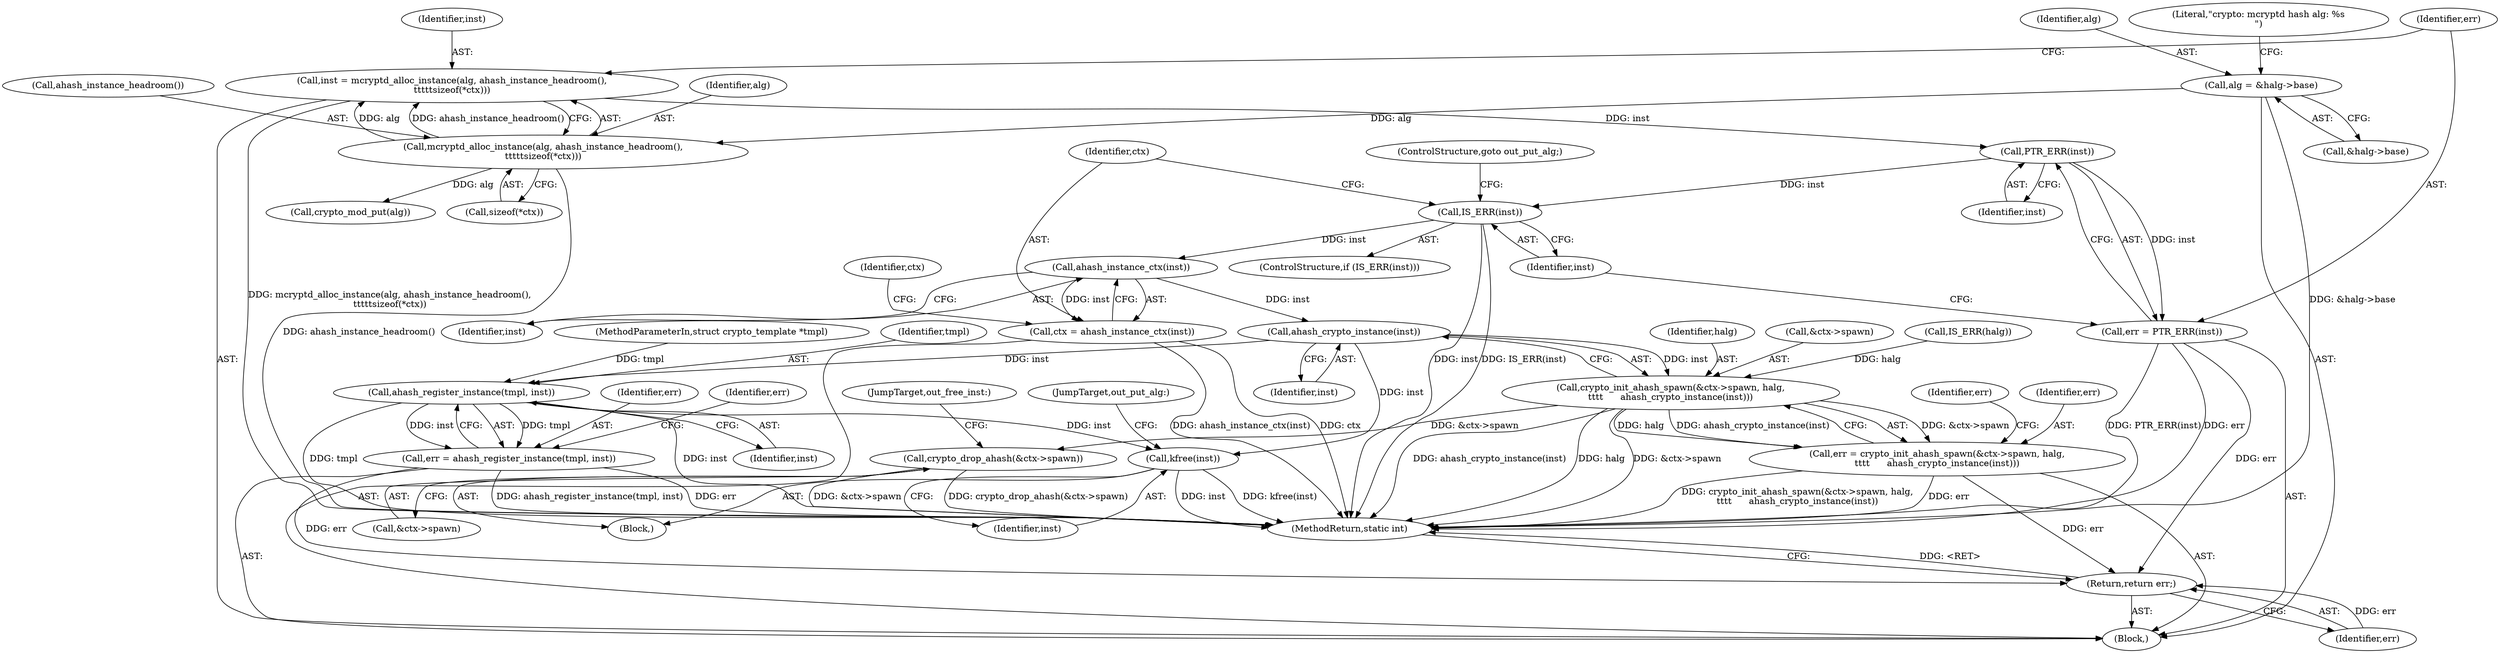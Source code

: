 digraph "0_linux_48a992727d82cb7db076fa15d372178743b1f4cd_0@API" {
"1000149" [label="(Call,inst = mcryptd_alloc_instance(alg, ahash_instance_headroom(),\n\t\t\t\t\tsizeof(*ctx)))"];
"1000151" [label="(Call,mcryptd_alloc_instance(alg, ahash_instance_headroom(),\n\t\t\t\t\tsizeof(*ctx)))"];
"1000138" [label="(Call,alg = &halg->base)"];
"1000159" [label="(Call,PTR_ERR(inst))"];
"1000157" [label="(Call,err = PTR_ERR(inst))"];
"1000341" [label="(Return,return err;)"];
"1000162" [label="(Call,IS_ERR(inst))"];
"1000167" [label="(Call,ahash_instance_ctx(inst))"];
"1000165" [label="(Call,ctx = ahash_instance_ctx(inst))"];
"1000182" [label="(Call,ahash_crypto_instance(inst))"];
"1000176" [label="(Call,crypto_init_ahash_spawn(&ctx->spawn, halg,\n\t\t\t\t      ahash_crypto_instance(inst)))"];
"1000174" [label="(Call,err = crypto_init_ahash_spawn(&ctx->spawn, halg,\n\t\t\t\t      ahash_crypto_instance(inst)))"];
"1000330" [label="(Call,crypto_drop_ahash(&ctx->spawn))"];
"1000324" [label="(Call,ahash_register_instance(tmpl, inst))"];
"1000322" [label="(Call,err = ahash_register_instance(tmpl, inst))"];
"1000336" [label="(Call,kfree(inst))"];
"1000154" [label="(Call,sizeof(*ctx))"];
"1000168" [label="(Identifier,inst)"];
"1000336" [label="(Call,kfree(inst))"];
"1000101" [label="(MethodParameterIn,struct crypto_template *tmpl)"];
"1000138" [label="(Call,alg = &halg->base)"];
"1000185" [label="(Identifier,err)"];
"1000175" [label="(Identifier,err)"];
"1000182" [label="(Call,ahash_crypto_instance(inst))"];
"1000176" [label="(Call,crypto_init_ahash_spawn(&ctx->spawn, halg,\n\t\t\t\t      ahash_crypto_instance(inst)))"];
"1000163" [label="(Identifier,inst)"];
"1000149" [label="(Call,inst = mcryptd_alloc_instance(alg, ahash_instance_headroom(),\n\t\t\t\t\tsizeof(*ctx)))"];
"1000330" [label="(Call,crypto_drop_ahash(&ctx->spawn))"];
"1000325" [label="(Identifier,tmpl)"];
"1000328" [label="(Identifier,err)"];
"1000342" [label="(Identifier,err)"];
"1000322" [label="(Call,err = ahash_register_instance(tmpl, inst))"];
"1000139" [label="(Identifier,alg)"];
"1000174" [label="(Call,err = crypto_init_ahash_spawn(&ctx->spawn, halg,\n\t\t\t\t      ahash_crypto_instance(inst)))"];
"1000171" [label="(Identifier,ctx)"];
"1000166" [label="(Identifier,ctx)"];
"1000152" [label="(Identifier,alg)"];
"1000159" [label="(Call,PTR_ERR(inst))"];
"1000323" [label="(Identifier,err)"];
"1000140" [label="(Call,&halg->base)"];
"1000162" [label="(Call,IS_ERR(inst))"];
"1000145" [label="(Literal,\"crypto: mcryptd hash alg: %s\n\")"];
"1000181" [label="(Identifier,halg)"];
"1000161" [label="(ControlStructure,if (IS_ERR(inst)))"];
"1000324" [label="(Call,ahash_register_instance(tmpl, inst))"];
"1000151" [label="(Call,mcryptd_alloc_instance(alg, ahash_instance_headroom(),\n\t\t\t\t\tsizeof(*ctx)))"];
"1000177" [label="(Call,&ctx->spawn)"];
"1000104" [label="(Block,)"];
"1000337" [label="(Identifier,inst)"];
"1000153" [label="(Call,ahash_instance_headroom())"];
"1000335" [label="(JumpTarget,out_free_inst:)"];
"1000150" [label="(Identifier,inst)"];
"1000160" [label="(Identifier,inst)"];
"1000326" [label="(Identifier,inst)"];
"1000164" [label="(ControlStructure,goto out_put_alg;)"];
"1000329" [label="(Block,)"];
"1000165" [label="(Call,ctx = ahash_instance_ctx(inst))"];
"1000341" [label="(Return,return err;)"];
"1000343" [label="(MethodReturn,static int)"];
"1000338" [label="(JumpTarget,out_put_alg:)"];
"1000158" [label="(Identifier,err)"];
"1000133" [label="(Call,IS_ERR(halg))"];
"1000167" [label="(Call,ahash_instance_ctx(inst))"];
"1000157" [label="(Call,err = PTR_ERR(inst))"];
"1000183" [label="(Identifier,inst)"];
"1000331" [label="(Call,&ctx->spawn)"];
"1000339" [label="(Call,crypto_mod_put(alg))"];
"1000149" -> "1000104"  [label="AST: "];
"1000149" -> "1000151"  [label="CFG: "];
"1000150" -> "1000149"  [label="AST: "];
"1000151" -> "1000149"  [label="AST: "];
"1000158" -> "1000149"  [label="CFG: "];
"1000149" -> "1000343"  [label="DDG: mcryptd_alloc_instance(alg, ahash_instance_headroom(),\n\t\t\t\t\tsizeof(*ctx))"];
"1000151" -> "1000149"  [label="DDG: alg"];
"1000151" -> "1000149"  [label="DDG: ahash_instance_headroom()"];
"1000149" -> "1000159"  [label="DDG: inst"];
"1000151" -> "1000154"  [label="CFG: "];
"1000152" -> "1000151"  [label="AST: "];
"1000153" -> "1000151"  [label="AST: "];
"1000154" -> "1000151"  [label="AST: "];
"1000151" -> "1000343"  [label="DDG: ahash_instance_headroom()"];
"1000138" -> "1000151"  [label="DDG: alg"];
"1000151" -> "1000339"  [label="DDG: alg"];
"1000138" -> "1000104"  [label="AST: "];
"1000138" -> "1000140"  [label="CFG: "];
"1000139" -> "1000138"  [label="AST: "];
"1000140" -> "1000138"  [label="AST: "];
"1000145" -> "1000138"  [label="CFG: "];
"1000138" -> "1000343"  [label="DDG: &halg->base"];
"1000159" -> "1000157"  [label="AST: "];
"1000159" -> "1000160"  [label="CFG: "];
"1000160" -> "1000159"  [label="AST: "];
"1000157" -> "1000159"  [label="CFG: "];
"1000159" -> "1000157"  [label="DDG: inst"];
"1000159" -> "1000162"  [label="DDG: inst"];
"1000157" -> "1000104"  [label="AST: "];
"1000158" -> "1000157"  [label="AST: "];
"1000163" -> "1000157"  [label="CFG: "];
"1000157" -> "1000343"  [label="DDG: PTR_ERR(inst)"];
"1000157" -> "1000343"  [label="DDG: err"];
"1000157" -> "1000341"  [label="DDG: err"];
"1000341" -> "1000104"  [label="AST: "];
"1000341" -> "1000342"  [label="CFG: "];
"1000342" -> "1000341"  [label="AST: "];
"1000343" -> "1000341"  [label="CFG: "];
"1000341" -> "1000343"  [label="DDG: <RET>"];
"1000342" -> "1000341"  [label="DDG: err"];
"1000322" -> "1000341"  [label="DDG: err"];
"1000174" -> "1000341"  [label="DDG: err"];
"1000162" -> "1000161"  [label="AST: "];
"1000162" -> "1000163"  [label="CFG: "];
"1000163" -> "1000162"  [label="AST: "];
"1000164" -> "1000162"  [label="CFG: "];
"1000166" -> "1000162"  [label="CFG: "];
"1000162" -> "1000343"  [label="DDG: inst"];
"1000162" -> "1000343"  [label="DDG: IS_ERR(inst)"];
"1000162" -> "1000167"  [label="DDG: inst"];
"1000167" -> "1000165"  [label="AST: "];
"1000167" -> "1000168"  [label="CFG: "];
"1000168" -> "1000167"  [label="AST: "];
"1000165" -> "1000167"  [label="CFG: "];
"1000167" -> "1000165"  [label="DDG: inst"];
"1000167" -> "1000182"  [label="DDG: inst"];
"1000165" -> "1000104"  [label="AST: "];
"1000166" -> "1000165"  [label="AST: "];
"1000171" -> "1000165"  [label="CFG: "];
"1000165" -> "1000343"  [label="DDG: ctx"];
"1000165" -> "1000343"  [label="DDG: ahash_instance_ctx(inst)"];
"1000182" -> "1000176"  [label="AST: "];
"1000182" -> "1000183"  [label="CFG: "];
"1000183" -> "1000182"  [label="AST: "];
"1000176" -> "1000182"  [label="CFG: "];
"1000182" -> "1000176"  [label="DDG: inst"];
"1000182" -> "1000324"  [label="DDG: inst"];
"1000182" -> "1000336"  [label="DDG: inst"];
"1000176" -> "1000174"  [label="AST: "];
"1000177" -> "1000176"  [label="AST: "];
"1000181" -> "1000176"  [label="AST: "];
"1000174" -> "1000176"  [label="CFG: "];
"1000176" -> "1000343"  [label="DDG: ahash_crypto_instance(inst)"];
"1000176" -> "1000343"  [label="DDG: halg"];
"1000176" -> "1000343"  [label="DDG: &ctx->spawn"];
"1000176" -> "1000174"  [label="DDG: &ctx->spawn"];
"1000176" -> "1000174"  [label="DDG: halg"];
"1000176" -> "1000174"  [label="DDG: ahash_crypto_instance(inst)"];
"1000133" -> "1000176"  [label="DDG: halg"];
"1000176" -> "1000330"  [label="DDG: &ctx->spawn"];
"1000174" -> "1000104"  [label="AST: "];
"1000175" -> "1000174"  [label="AST: "];
"1000185" -> "1000174"  [label="CFG: "];
"1000174" -> "1000343"  [label="DDG: crypto_init_ahash_spawn(&ctx->spawn, halg,\n\t\t\t\t      ahash_crypto_instance(inst))"];
"1000174" -> "1000343"  [label="DDG: err"];
"1000330" -> "1000329"  [label="AST: "];
"1000330" -> "1000331"  [label="CFG: "];
"1000331" -> "1000330"  [label="AST: "];
"1000335" -> "1000330"  [label="CFG: "];
"1000330" -> "1000343"  [label="DDG: &ctx->spawn"];
"1000330" -> "1000343"  [label="DDG: crypto_drop_ahash(&ctx->spawn)"];
"1000324" -> "1000322"  [label="AST: "];
"1000324" -> "1000326"  [label="CFG: "];
"1000325" -> "1000324"  [label="AST: "];
"1000326" -> "1000324"  [label="AST: "];
"1000322" -> "1000324"  [label="CFG: "];
"1000324" -> "1000343"  [label="DDG: inst"];
"1000324" -> "1000343"  [label="DDG: tmpl"];
"1000324" -> "1000322"  [label="DDG: tmpl"];
"1000324" -> "1000322"  [label="DDG: inst"];
"1000101" -> "1000324"  [label="DDG: tmpl"];
"1000324" -> "1000336"  [label="DDG: inst"];
"1000322" -> "1000104"  [label="AST: "];
"1000323" -> "1000322"  [label="AST: "];
"1000328" -> "1000322"  [label="CFG: "];
"1000322" -> "1000343"  [label="DDG: ahash_register_instance(tmpl, inst)"];
"1000322" -> "1000343"  [label="DDG: err"];
"1000336" -> "1000329"  [label="AST: "];
"1000336" -> "1000337"  [label="CFG: "];
"1000337" -> "1000336"  [label="AST: "];
"1000338" -> "1000336"  [label="CFG: "];
"1000336" -> "1000343"  [label="DDG: kfree(inst)"];
"1000336" -> "1000343"  [label="DDG: inst"];
}
